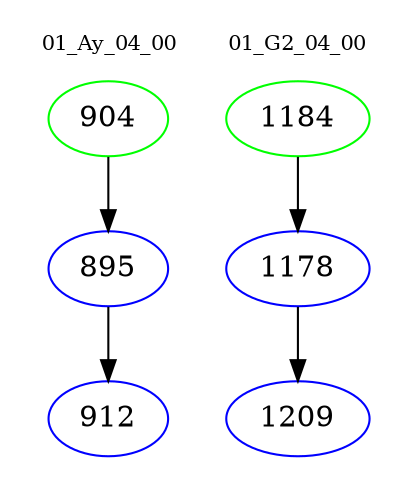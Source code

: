 digraph{
subgraph cluster_0 {
color = white
label = "01_Ay_04_00";
fontsize=10;
T0_904 [label="904", color="green"]
T0_904 -> T0_895 [color="black"]
T0_895 [label="895", color="blue"]
T0_895 -> T0_912 [color="black"]
T0_912 [label="912", color="blue"]
}
subgraph cluster_1 {
color = white
label = "01_G2_04_00";
fontsize=10;
T1_1184 [label="1184", color="green"]
T1_1184 -> T1_1178 [color="black"]
T1_1178 [label="1178", color="blue"]
T1_1178 -> T1_1209 [color="black"]
T1_1209 [label="1209", color="blue"]
}
}
